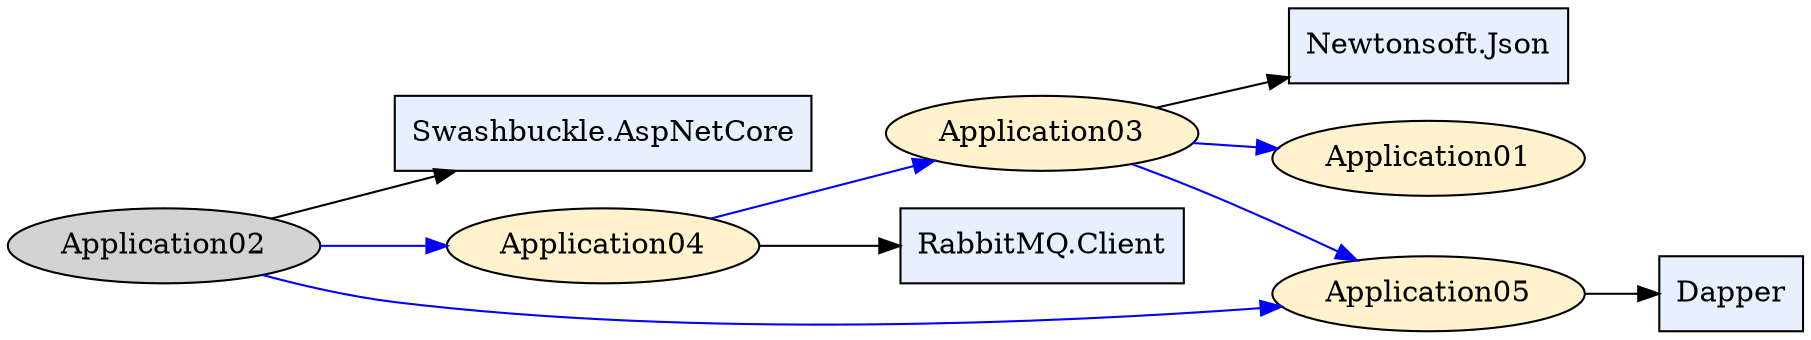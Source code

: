 digraph Dependencies {
  rankdir=LR;
  node [style=filled];
  "Application02" -> "Swashbuckle.AspNetCore" [color=black];
  "Swashbuckle.AspNetCore" [shape=box, fillcolor="#e6f0ff"];
  "Application02" -> "Application04" [color=blue];
  "Application04" [shape=ellipse, fillcolor="#fff2cc"];
  "Application02" -> "Application05" [color=blue];
  "Application05" [shape=ellipse, fillcolor="#fff2cc"];
  "Application03" -> "Newtonsoft.Json" [color=black];
  "Newtonsoft.Json" [shape=box, fillcolor="#e6f0ff"];
  "Application03" -> "Application01" [color=blue];
  "Application01" [shape=ellipse, fillcolor="#fff2cc"];
  "Application03" -> "Application05" [color=blue];
  "Application05" [shape=ellipse, fillcolor="#fff2cc"];
  "Application04" -> "RabbitMQ.Client" [color=black];
  "RabbitMQ.Client" [shape=box, fillcolor="#e6f0ff"];
  "Application04" -> "Application03" [color=blue];
  "Application03" [shape=ellipse, fillcolor="#fff2cc"];
  "Application05" -> "Dapper" [color=black];
  "Dapper" [shape=box, fillcolor="#e6f0ff"];
}
